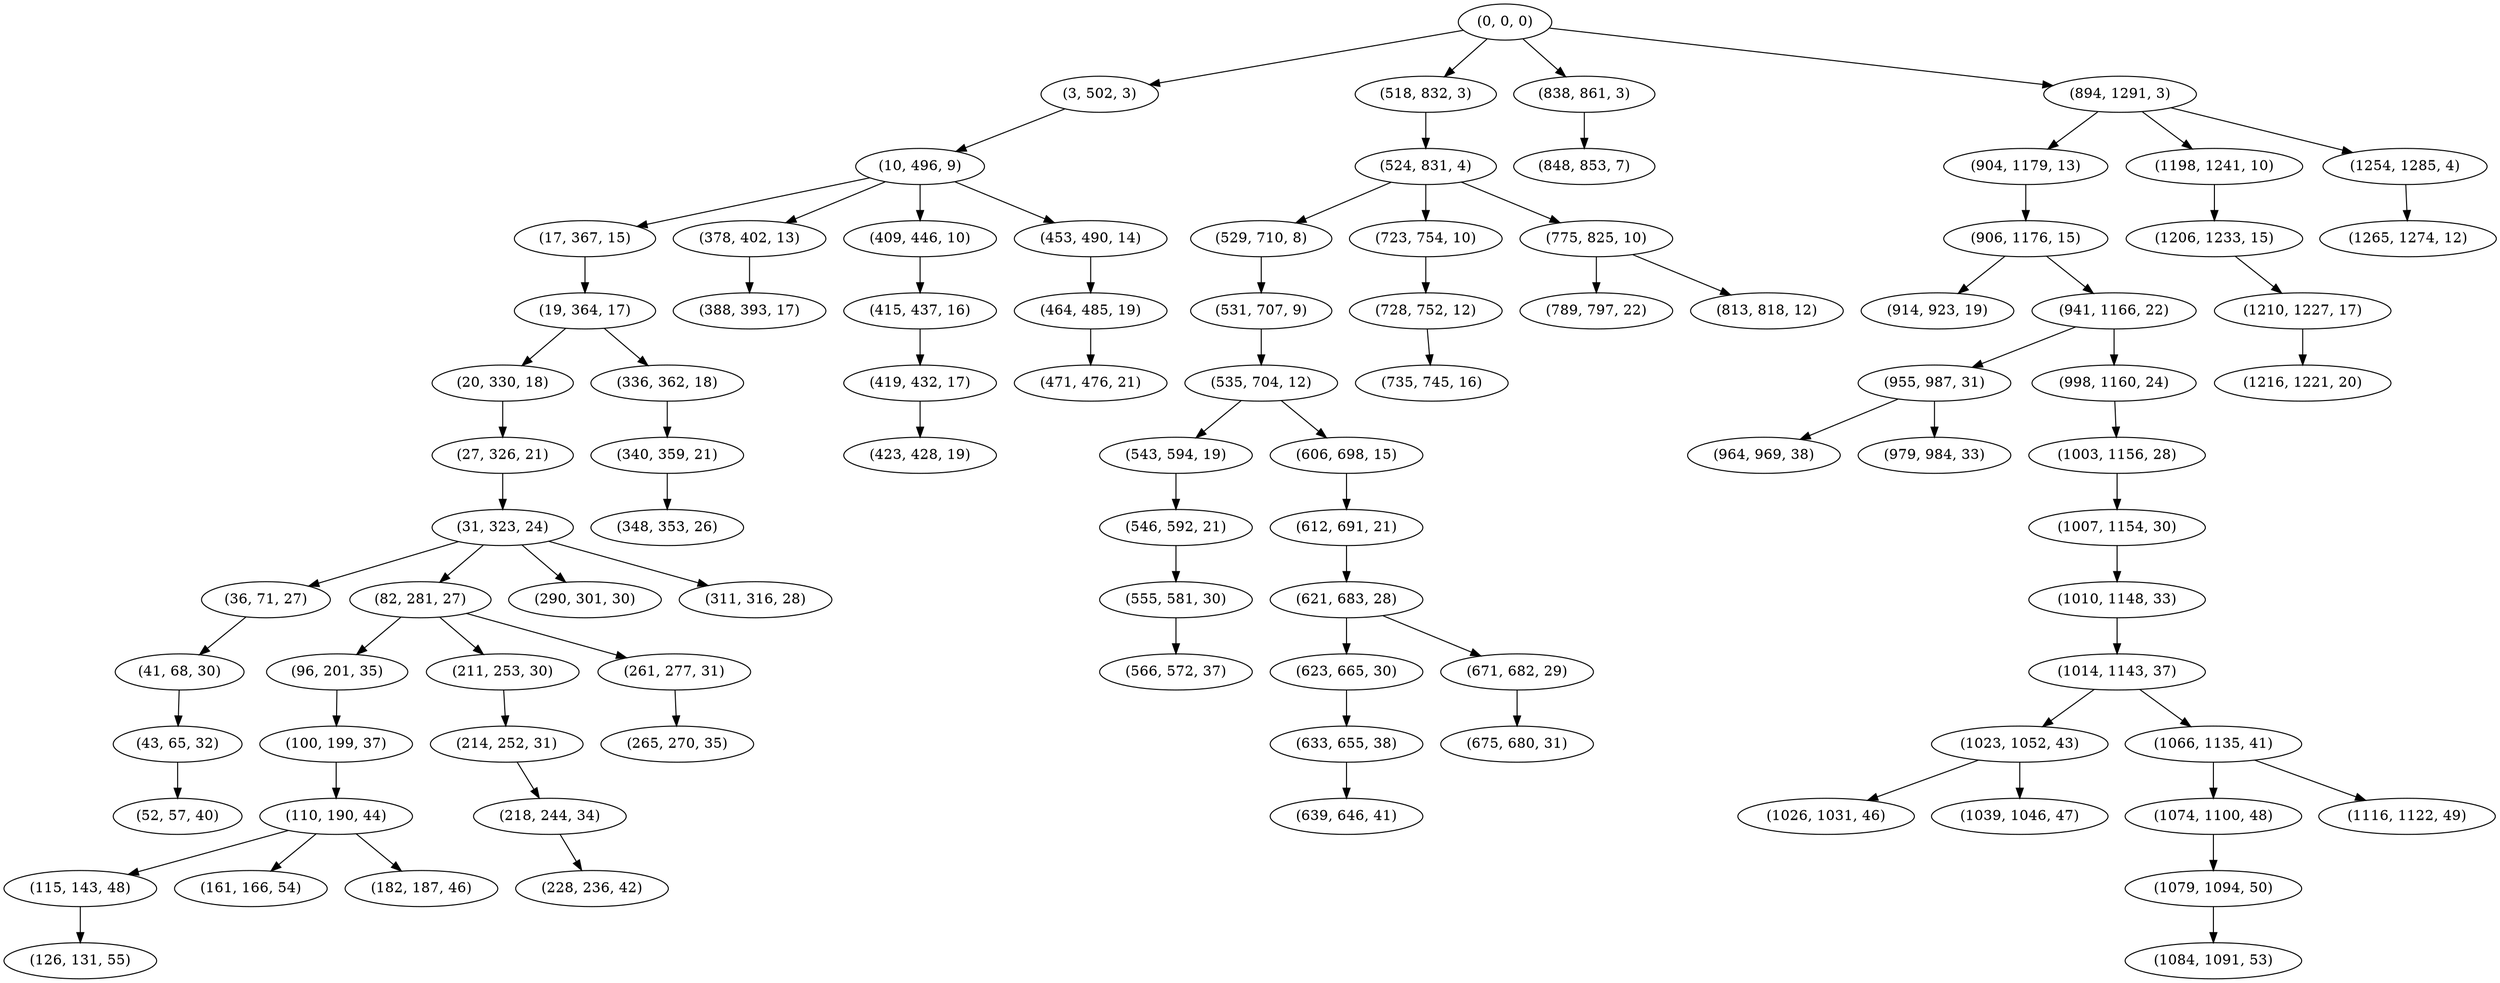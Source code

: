 digraph tree {
    "(0, 0, 0)";
    "(3, 502, 3)";
    "(10, 496, 9)";
    "(17, 367, 15)";
    "(19, 364, 17)";
    "(20, 330, 18)";
    "(27, 326, 21)";
    "(31, 323, 24)";
    "(36, 71, 27)";
    "(41, 68, 30)";
    "(43, 65, 32)";
    "(52, 57, 40)";
    "(82, 281, 27)";
    "(96, 201, 35)";
    "(100, 199, 37)";
    "(110, 190, 44)";
    "(115, 143, 48)";
    "(126, 131, 55)";
    "(161, 166, 54)";
    "(182, 187, 46)";
    "(211, 253, 30)";
    "(214, 252, 31)";
    "(218, 244, 34)";
    "(228, 236, 42)";
    "(261, 277, 31)";
    "(265, 270, 35)";
    "(290, 301, 30)";
    "(311, 316, 28)";
    "(336, 362, 18)";
    "(340, 359, 21)";
    "(348, 353, 26)";
    "(378, 402, 13)";
    "(388, 393, 17)";
    "(409, 446, 10)";
    "(415, 437, 16)";
    "(419, 432, 17)";
    "(423, 428, 19)";
    "(453, 490, 14)";
    "(464, 485, 19)";
    "(471, 476, 21)";
    "(518, 832, 3)";
    "(524, 831, 4)";
    "(529, 710, 8)";
    "(531, 707, 9)";
    "(535, 704, 12)";
    "(543, 594, 19)";
    "(546, 592, 21)";
    "(555, 581, 30)";
    "(566, 572, 37)";
    "(606, 698, 15)";
    "(612, 691, 21)";
    "(621, 683, 28)";
    "(623, 665, 30)";
    "(633, 655, 38)";
    "(639, 646, 41)";
    "(671, 682, 29)";
    "(675, 680, 31)";
    "(723, 754, 10)";
    "(728, 752, 12)";
    "(735, 745, 16)";
    "(775, 825, 10)";
    "(789, 797, 22)";
    "(813, 818, 12)";
    "(838, 861, 3)";
    "(848, 853, 7)";
    "(894, 1291, 3)";
    "(904, 1179, 13)";
    "(906, 1176, 15)";
    "(914, 923, 19)";
    "(941, 1166, 22)";
    "(955, 987, 31)";
    "(964, 969, 38)";
    "(979, 984, 33)";
    "(998, 1160, 24)";
    "(1003, 1156, 28)";
    "(1007, 1154, 30)";
    "(1010, 1148, 33)";
    "(1014, 1143, 37)";
    "(1023, 1052, 43)";
    "(1026, 1031, 46)";
    "(1039, 1046, 47)";
    "(1066, 1135, 41)";
    "(1074, 1100, 48)";
    "(1079, 1094, 50)";
    "(1084, 1091, 53)";
    "(1116, 1122, 49)";
    "(1198, 1241, 10)";
    "(1206, 1233, 15)";
    "(1210, 1227, 17)";
    "(1216, 1221, 20)";
    "(1254, 1285, 4)";
    "(1265, 1274, 12)";
    "(0, 0, 0)" -> "(3, 502, 3)";
    "(0, 0, 0)" -> "(518, 832, 3)";
    "(0, 0, 0)" -> "(838, 861, 3)";
    "(0, 0, 0)" -> "(894, 1291, 3)";
    "(3, 502, 3)" -> "(10, 496, 9)";
    "(10, 496, 9)" -> "(17, 367, 15)";
    "(10, 496, 9)" -> "(378, 402, 13)";
    "(10, 496, 9)" -> "(409, 446, 10)";
    "(10, 496, 9)" -> "(453, 490, 14)";
    "(17, 367, 15)" -> "(19, 364, 17)";
    "(19, 364, 17)" -> "(20, 330, 18)";
    "(19, 364, 17)" -> "(336, 362, 18)";
    "(20, 330, 18)" -> "(27, 326, 21)";
    "(27, 326, 21)" -> "(31, 323, 24)";
    "(31, 323, 24)" -> "(36, 71, 27)";
    "(31, 323, 24)" -> "(82, 281, 27)";
    "(31, 323, 24)" -> "(290, 301, 30)";
    "(31, 323, 24)" -> "(311, 316, 28)";
    "(36, 71, 27)" -> "(41, 68, 30)";
    "(41, 68, 30)" -> "(43, 65, 32)";
    "(43, 65, 32)" -> "(52, 57, 40)";
    "(82, 281, 27)" -> "(96, 201, 35)";
    "(82, 281, 27)" -> "(211, 253, 30)";
    "(82, 281, 27)" -> "(261, 277, 31)";
    "(96, 201, 35)" -> "(100, 199, 37)";
    "(100, 199, 37)" -> "(110, 190, 44)";
    "(110, 190, 44)" -> "(115, 143, 48)";
    "(110, 190, 44)" -> "(161, 166, 54)";
    "(110, 190, 44)" -> "(182, 187, 46)";
    "(115, 143, 48)" -> "(126, 131, 55)";
    "(211, 253, 30)" -> "(214, 252, 31)";
    "(214, 252, 31)" -> "(218, 244, 34)";
    "(218, 244, 34)" -> "(228, 236, 42)";
    "(261, 277, 31)" -> "(265, 270, 35)";
    "(336, 362, 18)" -> "(340, 359, 21)";
    "(340, 359, 21)" -> "(348, 353, 26)";
    "(378, 402, 13)" -> "(388, 393, 17)";
    "(409, 446, 10)" -> "(415, 437, 16)";
    "(415, 437, 16)" -> "(419, 432, 17)";
    "(419, 432, 17)" -> "(423, 428, 19)";
    "(453, 490, 14)" -> "(464, 485, 19)";
    "(464, 485, 19)" -> "(471, 476, 21)";
    "(518, 832, 3)" -> "(524, 831, 4)";
    "(524, 831, 4)" -> "(529, 710, 8)";
    "(524, 831, 4)" -> "(723, 754, 10)";
    "(524, 831, 4)" -> "(775, 825, 10)";
    "(529, 710, 8)" -> "(531, 707, 9)";
    "(531, 707, 9)" -> "(535, 704, 12)";
    "(535, 704, 12)" -> "(543, 594, 19)";
    "(535, 704, 12)" -> "(606, 698, 15)";
    "(543, 594, 19)" -> "(546, 592, 21)";
    "(546, 592, 21)" -> "(555, 581, 30)";
    "(555, 581, 30)" -> "(566, 572, 37)";
    "(606, 698, 15)" -> "(612, 691, 21)";
    "(612, 691, 21)" -> "(621, 683, 28)";
    "(621, 683, 28)" -> "(623, 665, 30)";
    "(621, 683, 28)" -> "(671, 682, 29)";
    "(623, 665, 30)" -> "(633, 655, 38)";
    "(633, 655, 38)" -> "(639, 646, 41)";
    "(671, 682, 29)" -> "(675, 680, 31)";
    "(723, 754, 10)" -> "(728, 752, 12)";
    "(728, 752, 12)" -> "(735, 745, 16)";
    "(775, 825, 10)" -> "(789, 797, 22)";
    "(775, 825, 10)" -> "(813, 818, 12)";
    "(838, 861, 3)" -> "(848, 853, 7)";
    "(894, 1291, 3)" -> "(904, 1179, 13)";
    "(894, 1291, 3)" -> "(1198, 1241, 10)";
    "(894, 1291, 3)" -> "(1254, 1285, 4)";
    "(904, 1179, 13)" -> "(906, 1176, 15)";
    "(906, 1176, 15)" -> "(914, 923, 19)";
    "(906, 1176, 15)" -> "(941, 1166, 22)";
    "(941, 1166, 22)" -> "(955, 987, 31)";
    "(941, 1166, 22)" -> "(998, 1160, 24)";
    "(955, 987, 31)" -> "(964, 969, 38)";
    "(955, 987, 31)" -> "(979, 984, 33)";
    "(998, 1160, 24)" -> "(1003, 1156, 28)";
    "(1003, 1156, 28)" -> "(1007, 1154, 30)";
    "(1007, 1154, 30)" -> "(1010, 1148, 33)";
    "(1010, 1148, 33)" -> "(1014, 1143, 37)";
    "(1014, 1143, 37)" -> "(1023, 1052, 43)";
    "(1014, 1143, 37)" -> "(1066, 1135, 41)";
    "(1023, 1052, 43)" -> "(1026, 1031, 46)";
    "(1023, 1052, 43)" -> "(1039, 1046, 47)";
    "(1066, 1135, 41)" -> "(1074, 1100, 48)";
    "(1066, 1135, 41)" -> "(1116, 1122, 49)";
    "(1074, 1100, 48)" -> "(1079, 1094, 50)";
    "(1079, 1094, 50)" -> "(1084, 1091, 53)";
    "(1198, 1241, 10)" -> "(1206, 1233, 15)";
    "(1206, 1233, 15)" -> "(1210, 1227, 17)";
    "(1210, 1227, 17)" -> "(1216, 1221, 20)";
    "(1254, 1285, 4)" -> "(1265, 1274, 12)";
}
